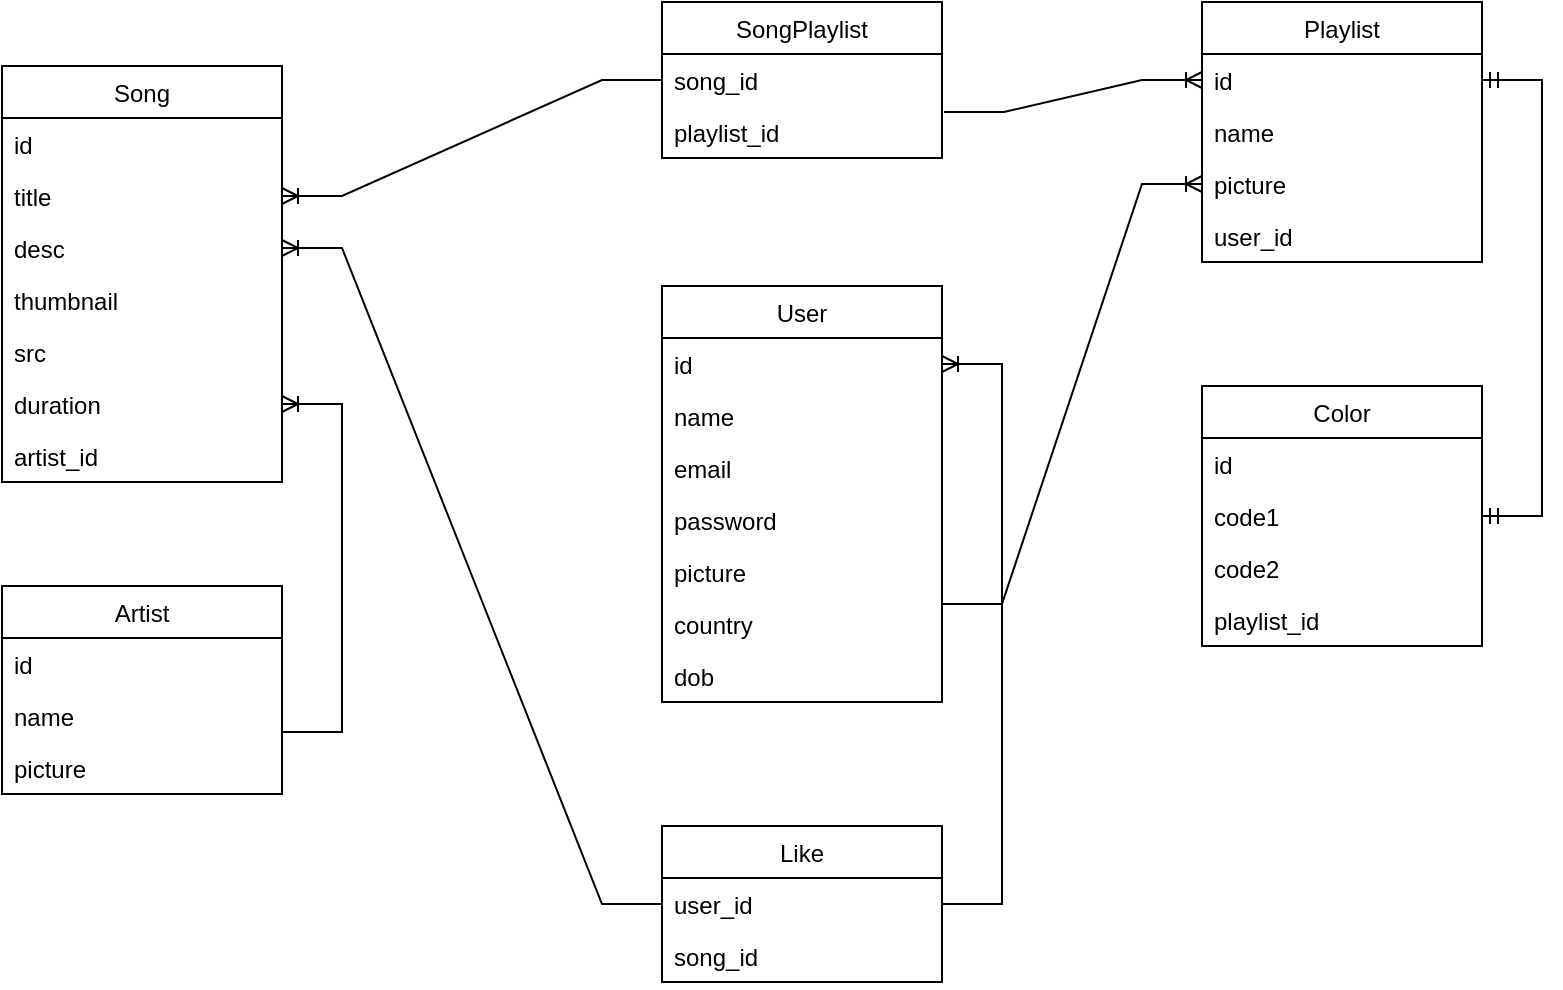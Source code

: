 <mxfile>
    <diagram id="iIC7nK5hq_toSSBpMM20" name="Page-1">
        <mxGraphModel dx="568" dy="566" grid="1" gridSize="10" guides="1" tooltips="1" connect="1" arrows="1" fold="1" page="1" pageScale="1" pageWidth="850" pageHeight="1100" math="0" shadow="0">
            <root>
                <mxCell id="0"/>
                <mxCell id="1" parent="0"/>
                <mxCell id="YFwPPyUOqoyCKtLROcg--5" value="Song" style="swimlane;fontStyle=0;childLayout=stackLayout;horizontal=1;startSize=26;fillColor=none;horizontalStack=0;resizeParent=1;resizeParentMax=0;resizeLast=0;collapsible=1;marginBottom=0;" parent="1" vertex="1">
                    <mxGeometry x="20" y="40" width="140" height="208" as="geometry"/>
                </mxCell>
                <mxCell id="YFwPPyUOqoyCKtLROcg--24" value="id" style="text;strokeColor=none;fillColor=none;align=left;verticalAlign=top;spacingLeft=4;spacingRight=4;overflow=hidden;rotatable=0;points=[[0,0.5],[1,0.5]];portConstraint=eastwest;" parent="YFwPPyUOqoyCKtLROcg--5" vertex="1">
                    <mxGeometry y="26" width="140" height="26" as="geometry"/>
                </mxCell>
                <mxCell id="YFwPPyUOqoyCKtLROcg--6" value="title" style="text;strokeColor=none;fillColor=none;align=left;verticalAlign=top;spacingLeft=4;spacingRight=4;overflow=hidden;rotatable=0;points=[[0,0.5],[1,0.5]];portConstraint=eastwest;" parent="YFwPPyUOqoyCKtLROcg--5" vertex="1">
                    <mxGeometry y="52" width="140" height="26" as="geometry"/>
                </mxCell>
                <mxCell id="YFwPPyUOqoyCKtLROcg--7" value="desc" style="text;strokeColor=none;fillColor=none;align=left;verticalAlign=top;spacingLeft=4;spacingRight=4;overflow=hidden;rotatable=0;points=[[0,0.5],[1,0.5]];portConstraint=eastwest;" parent="YFwPPyUOqoyCKtLROcg--5" vertex="1">
                    <mxGeometry y="78" width="140" height="26" as="geometry"/>
                </mxCell>
                <mxCell id="YFwPPyUOqoyCKtLROcg--9" value="thumbnail" style="text;strokeColor=none;fillColor=none;align=left;verticalAlign=top;spacingLeft=4;spacingRight=4;overflow=hidden;rotatable=0;points=[[0,0.5],[1,0.5]];portConstraint=eastwest;" parent="YFwPPyUOqoyCKtLROcg--5" vertex="1">
                    <mxGeometry y="104" width="140" height="26" as="geometry"/>
                </mxCell>
                <mxCell id="YFwPPyUOqoyCKtLROcg--23" value="src" style="text;strokeColor=none;fillColor=none;align=left;verticalAlign=top;spacingLeft=4;spacingRight=4;overflow=hidden;rotatable=0;points=[[0,0.5],[1,0.5]];portConstraint=eastwest;" parent="YFwPPyUOqoyCKtLROcg--5" vertex="1">
                    <mxGeometry y="130" width="140" height="26" as="geometry"/>
                </mxCell>
                <mxCell id="YFwPPyUOqoyCKtLROcg--8" value="duration" style="text;strokeColor=none;fillColor=none;align=left;verticalAlign=top;spacingLeft=4;spacingRight=4;overflow=hidden;rotatable=0;points=[[0,0.5],[1,0.5]];portConstraint=eastwest;" parent="YFwPPyUOqoyCKtLROcg--5" vertex="1">
                    <mxGeometry y="156" width="140" height="26" as="geometry"/>
                </mxCell>
                <mxCell id="YFwPPyUOqoyCKtLROcg--63" value="artist_id" style="text;strokeColor=none;fillColor=none;align=left;verticalAlign=top;spacingLeft=4;spacingRight=4;overflow=hidden;rotatable=0;points=[[0,0.5],[1,0.5]];portConstraint=eastwest;" parent="YFwPPyUOqoyCKtLROcg--5" vertex="1">
                    <mxGeometry y="182" width="140" height="26" as="geometry"/>
                </mxCell>
                <mxCell id="YFwPPyUOqoyCKtLROcg--11" value="Playlist" style="swimlane;fontStyle=0;childLayout=stackLayout;horizontal=1;startSize=26;fillColor=none;horizontalStack=0;resizeParent=1;resizeParentMax=0;resizeLast=0;collapsible=1;marginBottom=0;" parent="1" vertex="1">
                    <mxGeometry x="620" y="8" width="140" height="130" as="geometry"/>
                </mxCell>
                <mxCell id="YFwPPyUOqoyCKtLROcg--37" value="id" style="text;strokeColor=none;fillColor=none;align=left;verticalAlign=top;spacingLeft=4;spacingRight=4;overflow=hidden;rotatable=0;points=[[0,0.5],[1,0.5]];portConstraint=eastwest;" parent="YFwPPyUOqoyCKtLROcg--11" vertex="1">
                    <mxGeometry y="26" width="140" height="26" as="geometry"/>
                </mxCell>
                <mxCell id="YFwPPyUOqoyCKtLROcg--12" value="name" style="text;strokeColor=none;fillColor=none;align=left;verticalAlign=top;spacingLeft=4;spacingRight=4;overflow=hidden;rotatable=0;points=[[0,0.5],[1,0.5]];portConstraint=eastwest;" parent="YFwPPyUOqoyCKtLROcg--11" vertex="1">
                    <mxGeometry y="52" width="140" height="26" as="geometry"/>
                </mxCell>
                <mxCell id="YFwPPyUOqoyCKtLROcg--14" value="picture" style="text;strokeColor=none;fillColor=none;align=left;verticalAlign=top;spacingLeft=4;spacingRight=4;overflow=hidden;rotatable=0;points=[[0,0.5],[1,0.5]];portConstraint=eastwest;" parent="YFwPPyUOqoyCKtLROcg--11" vertex="1">
                    <mxGeometry y="78" width="140" height="26" as="geometry"/>
                </mxCell>
                <mxCell id="YFwPPyUOqoyCKtLROcg--64" value="user_id" style="text;strokeColor=none;fillColor=none;align=left;verticalAlign=top;spacingLeft=4;spacingRight=4;overflow=hidden;rotatable=0;points=[[0,0.5],[1,0.5]];portConstraint=eastwest;" parent="YFwPPyUOqoyCKtLROcg--11" vertex="1">
                    <mxGeometry y="104" width="140" height="26" as="geometry"/>
                </mxCell>
                <mxCell id="YFwPPyUOqoyCKtLROcg--15" value="User" style="swimlane;fontStyle=0;childLayout=stackLayout;horizontal=1;startSize=26;fillColor=none;horizontalStack=0;resizeParent=1;resizeParentMax=0;resizeLast=0;collapsible=1;marginBottom=0;" parent="1" vertex="1">
                    <mxGeometry x="350" y="150" width="140" height="208" as="geometry"/>
                </mxCell>
                <mxCell id="YFwPPyUOqoyCKtLROcg--25" value="id" style="text;strokeColor=none;fillColor=none;align=left;verticalAlign=top;spacingLeft=4;spacingRight=4;overflow=hidden;rotatable=0;points=[[0,0.5],[1,0.5]];portConstraint=eastwest;" parent="YFwPPyUOqoyCKtLROcg--15" vertex="1">
                    <mxGeometry y="26" width="140" height="26" as="geometry"/>
                </mxCell>
                <mxCell id="YFwPPyUOqoyCKtLROcg--16" value="name" style="text;strokeColor=none;fillColor=none;align=left;verticalAlign=top;spacingLeft=4;spacingRight=4;overflow=hidden;rotatable=0;points=[[0,0.5],[1,0.5]];portConstraint=eastwest;" parent="YFwPPyUOqoyCKtLROcg--15" vertex="1">
                    <mxGeometry y="52" width="140" height="26" as="geometry"/>
                </mxCell>
                <mxCell id="YFwPPyUOqoyCKtLROcg--17" value="email" style="text;strokeColor=none;fillColor=none;align=left;verticalAlign=top;spacingLeft=4;spacingRight=4;overflow=hidden;rotatable=0;points=[[0,0.5],[1,0.5]];portConstraint=eastwest;" parent="YFwPPyUOqoyCKtLROcg--15" vertex="1">
                    <mxGeometry y="78" width="140" height="26" as="geometry"/>
                </mxCell>
                <mxCell id="YFwPPyUOqoyCKtLROcg--18" value="password" style="text;strokeColor=none;fillColor=none;align=left;verticalAlign=top;spacingLeft=4;spacingRight=4;overflow=hidden;rotatable=0;points=[[0,0.5],[1,0.5]];portConstraint=eastwest;" parent="YFwPPyUOqoyCKtLROcg--15" vertex="1">
                    <mxGeometry y="104" width="140" height="26" as="geometry"/>
                </mxCell>
                <mxCell id="YFwPPyUOqoyCKtLROcg--28" value="picture" style="text;strokeColor=none;fillColor=none;align=left;verticalAlign=top;spacingLeft=4;spacingRight=4;overflow=hidden;rotatable=0;points=[[0,0.5],[1,0.5]];portConstraint=eastwest;" parent="YFwPPyUOqoyCKtLROcg--15" vertex="1">
                    <mxGeometry y="130" width="140" height="26" as="geometry"/>
                </mxCell>
                <mxCell id="YFwPPyUOqoyCKtLROcg--26" value="country" style="text;strokeColor=none;fillColor=none;align=left;verticalAlign=top;spacingLeft=4;spacingRight=4;overflow=hidden;rotatable=0;points=[[0,0.5],[1,0.5]];portConstraint=eastwest;" parent="YFwPPyUOqoyCKtLROcg--15" vertex="1">
                    <mxGeometry y="156" width="140" height="26" as="geometry"/>
                </mxCell>
                <mxCell id="YFwPPyUOqoyCKtLROcg--27" value="dob" style="text;strokeColor=none;fillColor=none;align=left;verticalAlign=top;spacingLeft=4;spacingRight=4;overflow=hidden;rotatable=0;points=[[0,0.5],[1,0.5]];portConstraint=eastwest;" parent="YFwPPyUOqoyCKtLROcg--15" vertex="1">
                    <mxGeometry y="182" width="140" height="26" as="geometry"/>
                </mxCell>
                <mxCell id="YFwPPyUOqoyCKtLROcg--19" value="Artist" style="swimlane;fontStyle=0;childLayout=stackLayout;horizontal=1;startSize=26;fillColor=none;horizontalStack=0;resizeParent=1;resizeParentMax=0;resizeLast=0;collapsible=1;marginBottom=0;" parent="1" vertex="1">
                    <mxGeometry x="20" y="300" width="140" height="104" as="geometry"/>
                </mxCell>
                <mxCell id="YFwPPyUOqoyCKtLROcg--39" value="id" style="text;strokeColor=none;fillColor=none;align=left;verticalAlign=top;spacingLeft=4;spacingRight=4;overflow=hidden;rotatable=0;points=[[0,0.5],[1,0.5]];portConstraint=eastwest;" parent="YFwPPyUOqoyCKtLROcg--19" vertex="1">
                    <mxGeometry y="26" width="140" height="26" as="geometry"/>
                </mxCell>
                <mxCell id="YFwPPyUOqoyCKtLROcg--20" value="name  " style="text;strokeColor=none;fillColor=none;align=left;verticalAlign=top;spacingLeft=4;spacingRight=4;overflow=hidden;rotatable=0;points=[[0,0.5],[1,0.5]];portConstraint=eastwest;" parent="YFwPPyUOqoyCKtLROcg--19" vertex="1">
                    <mxGeometry y="52" width="140" height="26" as="geometry"/>
                </mxCell>
                <mxCell id="YFwPPyUOqoyCKtLROcg--21" value="picture" style="text;strokeColor=none;fillColor=none;align=left;verticalAlign=top;spacingLeft=4;spacingRight=4;overflow=hidden;rotatable=0;points=[[0,0.5],[1,0.5]];portConstraint=eastwest;" parent="YFwPPyUOqoyCKtLROcg--19" vertex="1">
                    <mxGeometry y="78" width="140" height="26" as="geometry"/>
                </mxCell>
                <mxCell id="YFwPPyUOqoyCKtLROcg--40" value="Like" style="swimlane;fontStyle=0;childLayout=stackLayout;horizontal=1;startSize=26;fillColor=none;horizontalStack=0;resizeParent=1;resizeParentMax=0;resizeLast=0;collapsible=1;marginBottom=0;" parent="1" vertex="1">
                    <mxGeometry x="350" y="420" width="140" height="78" as="geometry"/>
                </mxCell>
                <mxCell id="YFwPPyUOqoyCKtLROcg--41" value="user_id" style="text;strokeColor=none;fillColor=none;align=left;verticalAlign=top;spacingLeft=4;spacingRight=4;overflow=hidden;rotatable=0;points=[[0,0.5],[1,0.5]];portConstraint=eastwest;" parent="YFwPPyUOqoyCKtLROcg--40" vertex="1">
                    <mxGeometry y="26" width="140" height="26" as="geometry"/>
                </mxCell>
                <mxCell id="YFwPPyUOqoyCKtLROcg--42" value="song_id" style="text;strokeColor=none;fillColor=none;align=left;verticalAlign=top;spacingLeft=4;spacingRight=4;overflow=hidden;rotatable=0;points=[[0,0.5],[1,0.5]];portConstraint=eastwest;" parent="YFwPPyUOqoyCKtLROcg--40" vertex="1">
                    <mxGeometry y="52" width="140" height="26" as="geometry"/>
                </mxCell>
                <mxCell id="YFwPPyUOqoyCKtLROcg--49" value="" style="edgeStyle=entityRelationEdgeStyle;fontSize=12;html=1;endArrow=ERoneToMany;rounded=0;entryX=1;entryY=0.5;entryDx=0;entryDy=0;exitX=1;exitY=0.808;exitDx=0;exitDy=0;exitPerimeter=0;" parent="1" source="YFwPPyUOqoyCKtLROcg--20" target="YFwPPyUOqoyCKtLROcg--8" edge="1">
                    <mxGeometry width="100" height="100" relative="1" as="geometry">
                        <mxPoint x="220" y="570" as="sourcePoint"/>
                        <mxPoint x="160" y="190" as="targetPoint"/>
                    </mxGeometry>
                </mxCell>
                <mxCell id="YFwPPyUOqoyCKtLROcg--50" value="" style="edgeStyle=entityRelationEdgeStyle;fontSize=12;html=1;endArrow=ERoneToMany;rounded=0;exitX=1;exitY=0.115;exitDx=0;exitDy=0;exitPerimeter=0;entryX=0;entryY=0.5;entryDx=0;entryDy=0;" parent="1" source="YFwPPyUOqoyCKtLROcg--26" edge="1" target="YFwPPyUOqoyCKtLROcg--14">
                    <mxGeometry width="100" height="100" relative="1" as="geometry">
                        <mxPoint x="530" y="300" as="sourcePoint"/>
                        <mxPoint x="630" y="200" as="targetPoint"/>
                    </mxGeometry>
                </mxCell>
                <mxCell id="YFwPPyUOqoyCKtLROcg--55" value="SongPlaylist" style="swimlane;fontStyle=0;childLayout=stackLayout;horizontal=1;startSize=26;fillColor=none;horizontalStack=0;resizeParent=1;resizeParentMax=0;resizeLast=0;collapsible=1;marginBottom=0;" parent="1" vertex="1">
                    <mxGeometry x="350" y="8" width="140" height="78" as="geometry"/>
                </mxCell>
                <mxCell id="YFwPPyUOqoyCKtLROcg--56" value="song_id" style="text;strokeColor=none;fillColor=none;align=left;verticalAlign=top;spacingLeft=4;spacingRight=4;overflow=hidden;rotatable=0;points=[[0,0.5],[1,0.5]];portConstraint=eastwest;" parent="YFwPPyUOqoyCKtLROcg--55" vertex="1">
                    <mxGeometry y="26" width="140" height="26" as="geometry"/>
                </mxCell>
                <mxCell id="YFwPPyUOqoyCKtLROcg--57" value="playlist_id" style="text;strokeColor=none;fillColor=none;align=left;verticalAlign=top;spacingLeft=4;spacingRight=4;overflow=hidden;rotatable=0;points=[[0,0.5],[1,0.5]];portConstraint=eastwest;" parent="YFwPPyUOqoyCKtLROcg--55" vertex="1">
                    <mxGeometry y="52" width="140" height="26" as="geometry"/>
                </mxCell>
                <mxCell id="YFwPPyUOqoyCKtLROcg--61" value="" style="edgeStyle=entityRelationEdgeStyle;fontSize=12;html=1;endArrow=ERoneToMany;rounded=0;entryX=1;entryY=0.5;entryDx=0;entryDy=0;exitX=0;exitY=0.5;exitDx=0;exitDy=0;" parent="1" source="YFwPPyUOqoyCKtLROcg--56" target="YFwPPyUOqoyCKtLROcg--6" edge="1">
                    <mxGeometry width="100" height="100" relative="1" as="geometry">
                        <mxPoint x="330" y="80" as="sourcePoint"/>
                        <mxPoint x="160" y="55" as="targetPoint"/>
                    </mxGeometry>
                </mxCell>
                <mxCell id="YFwPPyUOqoyCKtLROcg--62" value="" style="edgeStyle=entityRelationEdgeStyle;fontSize=12;html=1;endArrow=ERoneToMany;rounded=0;exitX=1.007;exitY=0.115;exitDx=0;exitDy=0;exitPerimeter=0;entryX=0;entryY=0.5;entryDx=0;entryDy=0;" parent="1" source="YFwPPyUOqoyCKtLROcg--57" target="YFwPPyUOqoyCKtLROcg--37" edge="1">
                    <mxGeometry width="100" height="100" relative="1" as="geometry">
                        <mxPoint x="540" y="120" as="sourcePoint"/>
                        <mxPoint x="640" y="20" as="targetPoint"/>
                    </mxGeometry>
                </mxCell>
                <mxCell id="YFwPPyUOqoyCKtLROcg--68" value="" style="edgeStyle=entityRelationEdgeStyle;fontSize=12;html=1;endArrow=ERoneToMany;rounded=0;entryX=1;entryY=0.5;entryDx=0;entryDy=0;exitX=1;exitY=0.5;exitDx=0;exitDy=0;" parent="1" source="YFwPPyUOqoyCKtLROcg--41" target="YFwPPyUOqoyCKtLROcg--25" edge="1">
                    <mxGeometry width="100" height="100" relative="1" as="geometry">
                        <mxPoint x="530" y="220" as="sourcePoint"/>
                        <mxPoint x="670" y="330" as="targetPoint"/>
                    </mxGeometry>
                </mxCell>
                <mxCell id="YFwPPyUOqoyCKtLROcg--69" value="" style="edgeStyle=entityRelationEdgeStyle;fontSize=12;html=1;endArrow=ERoneToMany;rounded=0;exitX=0;exitY=0.5;exitDx=0;exitDy=0;entryX=1;entryY=0.5;entryDx=0;entryDy=0;" parent="1" source="YFwPPyUOqoyCKtLROcg--41" target="YFwPPyUOqoyCKtLROcg--7" edge="1">
                    <mxGeometry width="100" height="100" relative="1" as="geometry">
                        <mxPoint x="280" y="480" as="sourcePoint"/>
                        <mxPoint x="300" y="420" as="targetPoint"/>
                    </mxGeometry>
                </mxCell>
                <mxCell id="YFwPPyUOqoyCKtLROcg--29" value="Color" style="swimlane;fontStyle=0;childLayout=stackLayout;horizontal=1;startSize=26;fillColor=none;horizontalStack=0;resizeParent=1;resizeParentMax=0;resizeLast=0;collapsible=1;marginBottom=0;" parent="1" vertex="1">
                    <mxGeometry x="620" y="200" width="140" height="130" as="geometry"/>
                </mxCell>
                <mxCell id="YFwPPyUOqoyCKtLROcg--38" value="id" style="text;strokeColor=none;fillColor=none;align=left;verticalAlign=top;spacingLeft=4;spacingRight=4;overflow=hidden;rotatable=0;points=[[0,0.5],[1,0.5]];portConstraint=eastwest;" parent="YFwPPyUOqoyCKtLROcg--29" vertex="1">
                    <mxGeometry y="26" width="140" height="26" as="geometry"/>
                </mxCell>
                <mxCell id="YFwPPyUOqoyCKtLROcg--30" value="code1" style="text;strokeColor=none;fillColor=none;align=left;verticalAlign=top;spacingLeft=4;spacingRight=4;overflow=hidden;rotatable=0;points=[[0,0.5],[1,0.5]];portConstraint=eastwest;" parent="YFwPPyUOqoyCKtLROcg--29" vertex="1">
                    <mxGeometry y="52" width="140" height="26" as="geometry"/>
                </mxCell>
                <mxCell id="YFwPPyUOqoyCKtLROcg--66" value="code2" style="text;strokeColor=none;fillColor=none;align=left;verticalAlign=top;spacingLeft=4;spacingRight=4;overflow=hidden;rotatable=0;points=[[0,0.5],[1,0.5]];portConstraint=eastwest;" parent="YFwPPyUOqoyCKtLROcg--29" vertex="1">
                    <mxGeometry y="78" width="140" height="26" as="geometry"/>
                </mxCell>
                <mxCell id="YFwPPyUOqoyCKtLROcg--65" value="playlist_id" style="text;strokeColor=none;fillColor=none;align=left;verticalAlign=top;spacingLeft=4;spacingRight=4;overflow=hidden;rotatable=0;points=[[0,0.5],[1,0.5]];portConstraint=eastwest;" parent="YFwPPyUOqoyCKtLROcg--29" vertex="1">
                    <mxGeometry y="104" width="140" height="26" as="geometry"/>
                </mxCell>
                <mxCell id="YFwPPyUOqoyCKtLROcg--67" value="" style="edgeStyle=entityRelationEdgeStyle;fontSize=12;html=1;endArrow=ERmandOne;startArrow=ERmandOne;rounded=0;exitX=1;exitY=0.5;exitDx=0;exitDy=0;entryX=1;entryY=0.5;entryDx=0;entryDy=0;" parent="1" source="YFwPPyUOqoyCKtLROcg--37" target="YFwPPyUOqoyCKtLROcg--30" edge="1">
                    <mxGeometry width="100" height="100" relative="1" as="geometry">
                        <mxPoint x="1000" y="286" as="sourcePoint"/>
                        <mxPoint x="830" y="61" as="targetPoint"/>
                    </mxGeometry>
                </mxCell>
            </root>
        </mxGraphModel>
    </diagram>
</mxfile>